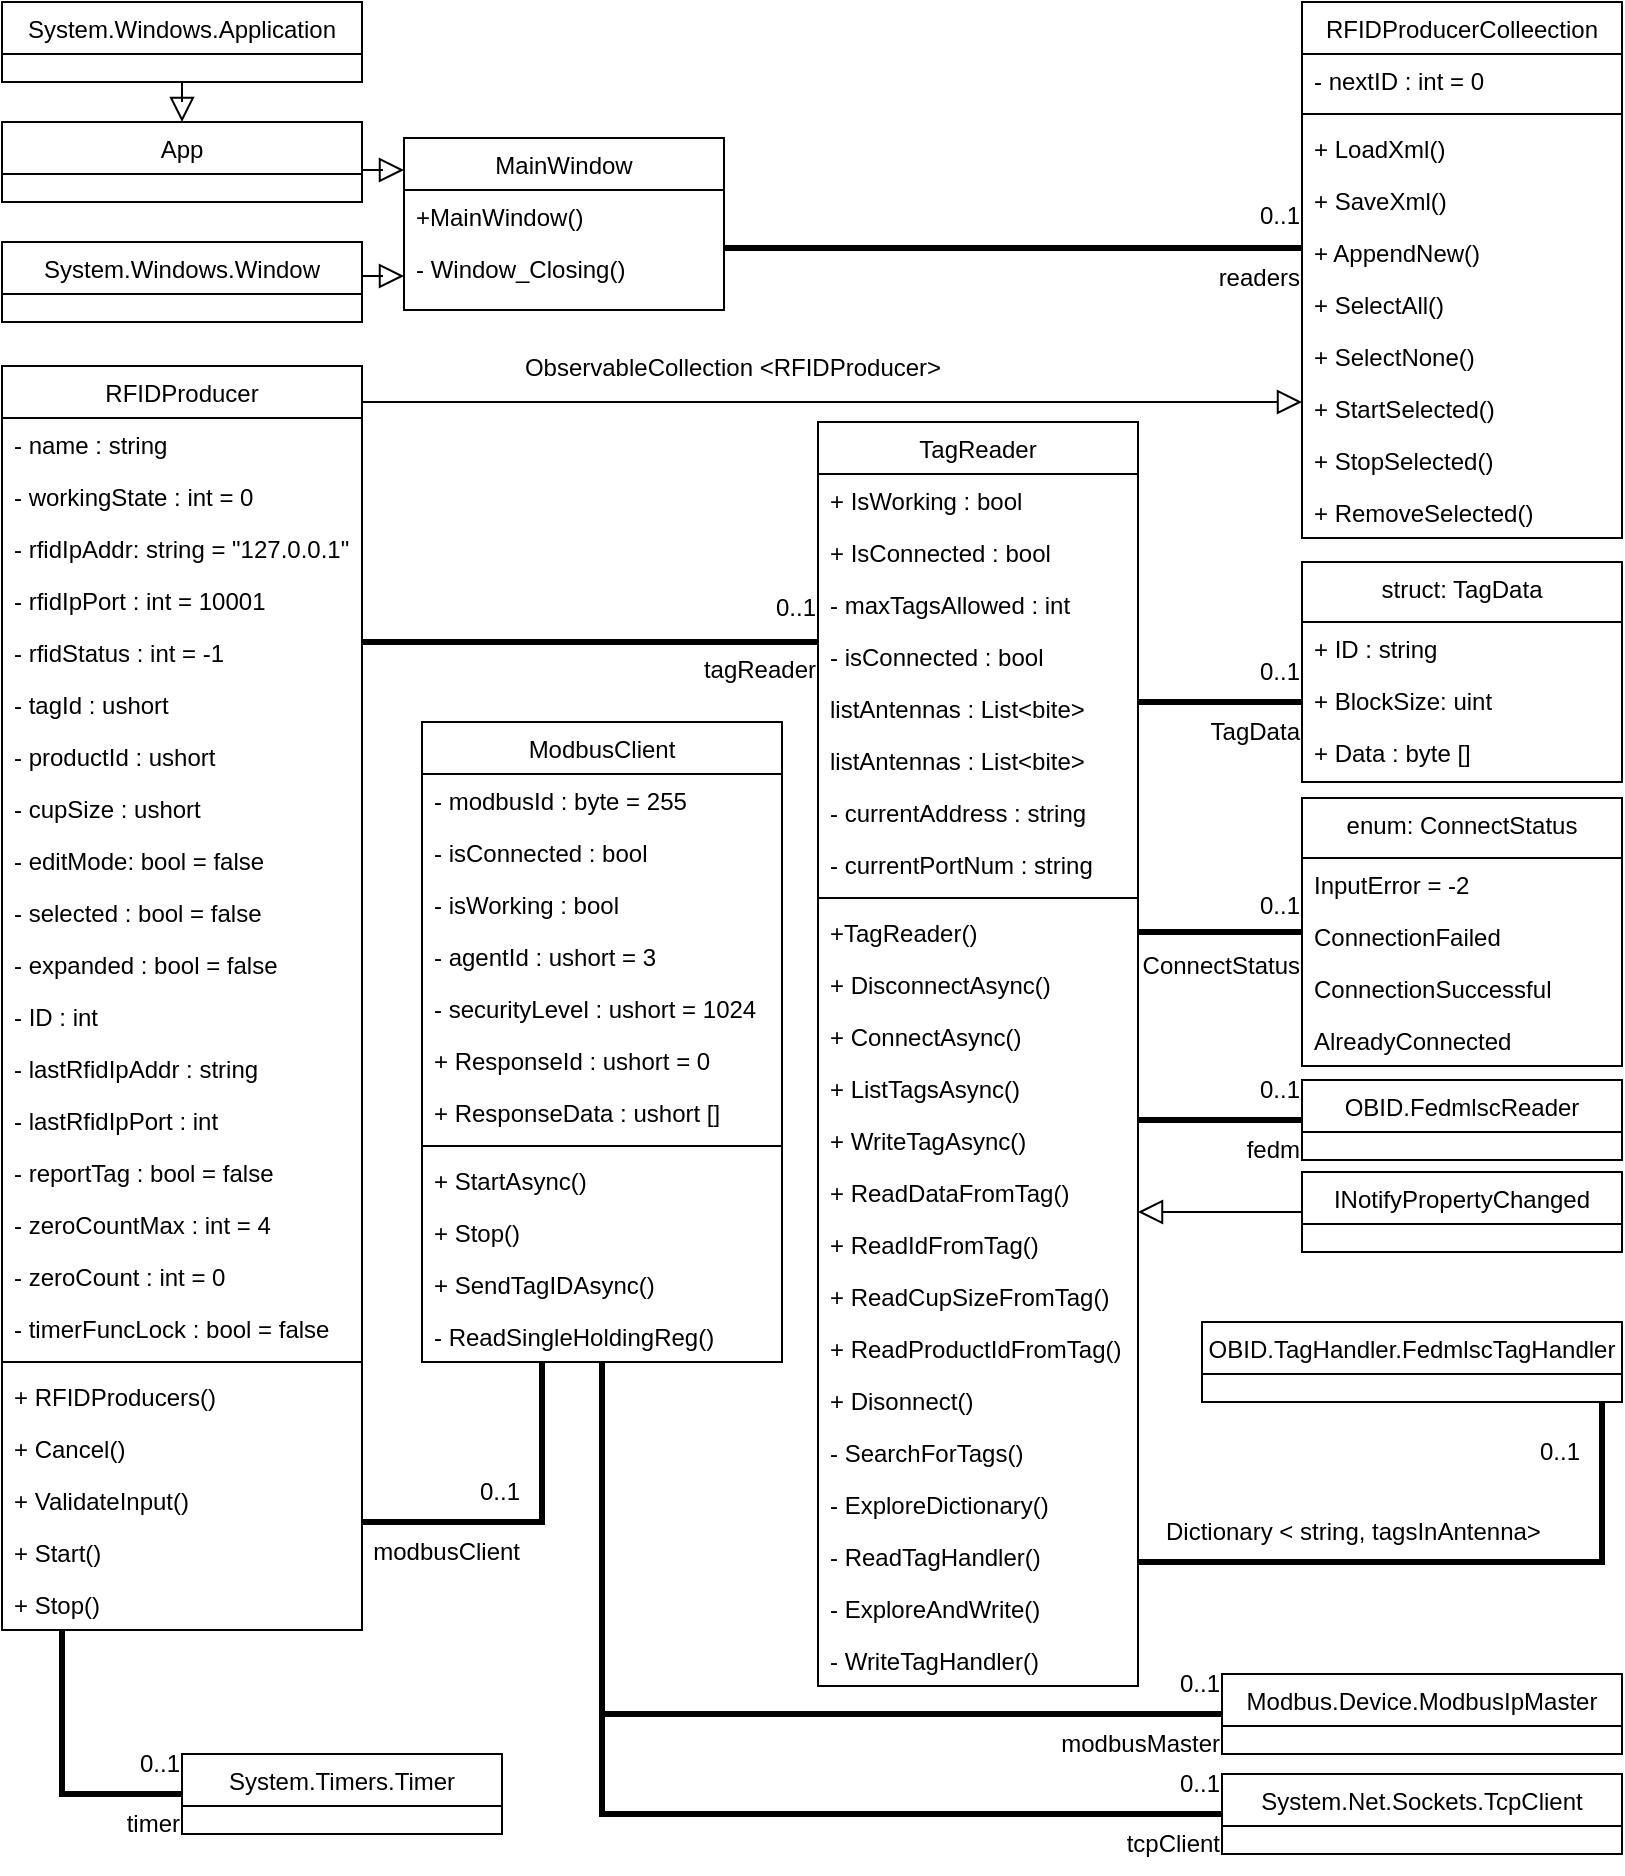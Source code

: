 <mxfile version="21.3.8" type="device">
  <diagram id="C5RBs43oDa-KdzZeNtuy" name="Page-1">
    <mxGraphModel dx="1908" dy="1220" grid="1" gridSize="10" guides="1" tooltips="1" connect="1" arrows="1" fold="1" page="1" pageScale="1" pageWidth="827" pageHeight="950" math="0" shadow="0">
      <root>
        <mxCell id="WIyWlLk6GJQsqaUBKTNV-0" />
        <mxCell id="WIyWlLk6GJQsqaUBKTNV-1" parent="WIyWlLk6GJQsqaUBKTNV-0" />
        <mxCell id="zkfFHV4jXpPFQw0GAbJ--0" value="App" style="swimlane;fontStyle=0;align=center;verticalAlign=top;childLayout=stackLayout;horizontal=1;startSize=26;horizontalStack=0;resizeParent=1;resizeLast=0;collapsible=1;marginBottom=0;rounded=0;shadow=0;strokeWidth=1;" parent="WIyWlLk6GJQsqaUBKTNV-1" vertex="1">
          <mxGeometry x="10" y="70" width="180" height="40" as="geometry">
            <mxRectangle x="230" y="140" width="160" height="26" as="alternateBounds" />
          </mxGeometry>
        </mxCell>
        <mxCell id="zkfFHV4jXpPFQw0GAbJ--6" value="System.Windows.Application" style="swimlane;fontStyle=0;align=center;verticalAlign=top;childLayout=stackLayout;horizontal=1;startSize=26;horizontalStack=0;resizeParent=1;resizeLast=0;collapsible=1;marginBottom=0;rounded=0;shadow=0;strokeWidth=1;" parent="WIyWlLk6GJQsqaUBKTNV-1" vertex="1">
          <mxGeometry x="10" y="10" width="180" height="40" as="geometry">
            <mxRectangle x="130" y="380" width="160" height="26" as="alternateBounds" />
          </mxGeometry>
        </mxCell>
        <mxCell id="zkfFHV4jXpPFQw0GAbJ--12" value="" style="endArrow=block;endSize=10;endFill=0;shadow=0;strokeWidth=1;rounded=0;edgeStyle=elbowEdgeStyle;elbow=vertical;" parent="WIyWlLk6GJQsqaUBKTNV-1" source="zkfFHV4jXpPFQw0GAbJ--6" target="zkfFHV4jXpPFQw0GAbJ--0" edge="1">
          <mxGeometry width="160" relative="1" as="geometry">
            <mxPoint x="200" y="203" as="sourcePoint" />
            <mxPoint x="200" y="203" as="targetPoint" />
          </mxGeometry>
        </mxCell>
        <mxCell id="zkfFHV4jXpPFQw0GAbJ--13" value="System.Windows.Window" style="swimlane;fontStyle=0;align=center;verticalAlign=top;childLayout=stackLayout;horizontal=1;startSize=26;horizontalStack=0;resizeParent=1;resizeLast=0;collapsible=1;marginBottom=0;rounded=0;shadow=0;strokeWidth=1;" parent="WIyWlLk6GJQsqaUBKTNV-1" vertex="1">
          <mxGeometry x="10" y="130" width="180" height="40" as="geometry">
            <mxRectangle x="340" y="380" width="170" height="26" as="alternateBounds" />
          </mxGeometry>
        </mxCell>
        <mxCell id="zkfFHV4jXpPFQw0GAbJ--16" value="" style="endArrow=block;endSize=10;endFill=0;shadow=0;strokeWidth=1;rounded=0;edgeStyle=elbowEdgeStyle;elbow=vertical;" parent="WIyWlLk6GJQsqaUBKTNV-1" source="zkfFHV4jXpPFQw0GAbJ--13" target="zkfFHV4jXpPFQw0GAbJ--17" edge="1">
          <mxGeometry width="160" relative="1" as="geometry">
            <mxPoint x="210" y="373" as="sourcePoint" />
            <mxPoint x="310" y="271" as="targetPoint" />
          </mxGeometry>
        </mxCell>
        <mxCell id="Zo6a3CAOfv0OzH-kGhj1-48" style="edgeStyle=orthogonalEdgeStyle;rounded=0;orthogonalLoop=1;jettySize=auto;html=1;strokeWidth=3;endArrow=none;endFill=0;" parent="WIyWlLk6GJQsqaUBKTNV-1" source="zkfFHV4jXpPFQw0GAbJ--17" target="Zo6a3CAOfv0OzH-kGhj1-10" edge="1">
          <mxGeometry relative="1" as="geometry">
            <Array as="points">
              <mxPoint x="410" y="133" />
              <mxPoint x="410" y="133" />
            </Array>
          </mxGeometry>
        </mxCell>
        <mxCell id="zkfFHV4jXpPFQw0GAbJ--17" value="MainWindow" style="swimlane;fontStyle=0;align=center;verticalAlign=top;childLayout=stackLayout;horizontal=1;startSize=26;horizontalStack=0;resizeParent=1;resizeLast=0;collapsible=1;marginBottom=0;rounded=0;shadow=0;strokeWidth=1;" parent="WIyWlLk6GJQsqaUBKTNV-1" vertex="1">
          <mxGeometry x="211" y="78" width="160" height="86" as="geometry">
            <mxRectangle x="550" y="140" width="160" height="26" as="alternateBounds" />
          </mxGeometry>
        </mxCell>
        <mxCell id="zkfFHV4jXpPFQw0GAbJ--24" value="+MainWindow()" style="text;align=left;verticalAlign=top;spacingLeft=4;spacingRight=4;overflow=hidden;rotatable=0;points=[[0,0.5],[1,0.5]];portConstraint=eastwest;" parent="zkfFHV4jXpPFQw0GAbJ--17" vertex="1">
          <mxGeometry y="26" width="160" height="26" as="geometry" />
        </mxCell>
        <mxCell id="zkfFHV4jXpPFQw0GAbJ--25" value="- Window_Closing()" style="text;align=left;verticalAlign=top;spacingLeft=4;spacingRight=4;overflow=hidden;rotatable=0;points=[[0,0.5],[1,0.5]];portConstraint=eastwest;" parent="zkfFHV4jXpPFQw0GAbJ--17" vertex="1">
          <mxGeometry y="52" width="160" height="26" as="geometry" />
        </mxCell>
        <mxCell id="Zo6a3CAOfv0OzH-kGhj1-9" value="" style="endArrow=block;endSize=10;endFill=0;shadow=0;strokeWidth=1;rounded=0;edgeStyle=elbowEdgeStyle;elbow=vertical;" parent="WIyWlLk6GJQsqaUBKTNV-1" source="zkfFHV4jXpPFQw0GAbJ--0" target="zkfFHV4jXpPFQw0GAbJ--17" edge="1">
          <mxGeometry width="160" relative="1" as="geometry">
            <mxPoint x="200" y="80" as="sourcePoint" />
            <mxPoint x="538" y="80" as="targetPoint" />
          </mxGeometry>
        </mxCell>
        <mxCell id="Zo6a3CAOfv0OzH-kGhj1-10" value="RFIDProducerColleection" style="swimlane;fontStyle=0;align=center;verticalAlign=top;childLayout=stackLayout;horizontal=1;startSize=26;horizontalStack=0;resizeParent=1;resizeLast=0;collapsible=1;marginBottom=0;rounded=0;shadow=0;strokeWidth=1;" parent="WIyWlLk6GJQsqaUBKTNV-1" vertex="1">
          <mxGeometry x="660" y="10" width="160" height="268" as="geometry">
            <mxRectangle x="550" y="140" width="160" height="26" as="alternateBounds" />
          </mxGeometry>
        </mxCell>
        <mxCell id="Zo6a3CAOfv0OzH-kGhj1-11" value="- nextID : int = 0" style="text;align=left;verticalAlign=top;spacingLeft=4;spacingRight=4;overflow=hidden;rotatable=0;points=[[0,0.5],[1,0.5]];portConstraint=eastwest;" parent="Zo6a3CAOfv0OzH-kGhj1-10" vertex="1">
          <mxGeometry y="26" width="160" height="26" as="geometry" />
        </mxCell>
        <mxCell id="Zo6a3CAOfv0OzH-kGhj1-16" value="" style="line;html=1;strokeWidth=1;align=left;verticalAlign=middle;spacingTop=-1;spacingLeft=3;spacingRight=3;rotatable=0;labelPosition=right;points=[];portConstraint=eastwest;" parent="Zo6a3CAOfv0OzH-kGhj1-10" vertex="1">
          <mxGeometry y="52" width="160" height="8" as="geometry" />
        </mxCell>
        <mxCell id="Zo6a3CAOfv0OzH-kGhj1-17" value="+ LoadXml()" style="text;align=left;verticalAlign=top;spacingLeft=4;spacingRight=4;overflow=hidden;rotatable=0;points=[[0,0.5],[1,0.5]];portConstraint=eastwest;" parent="Zo6a3CAOfv0OzH-kGhj1-10" vertex="1">
          <mxGeometry y="60" width="160" height="26" as="geometry" />
        </mxCell>
        <mxCell id="Zo6a3CAOfv0OzH-kGhj1-18" value="+ SaveXml()" style="text;align=left;verticalAlign=top;spacingLeft=4;spacingRight=4;overflow=hidden;rotatable=0;points=[[0,0.5],[1,0.5]];portConstraint=eastwest;" parent="Zo6a3CAOfv0OzH-kGhj1-10" vertex="1">
          <mxGeometry y="86" width="160" height="26" as="geometry" />
        </mxCell>
        <mxCell id="Zo6a3CAOfv0OzH-kGhj1-51" value="+ AppendNew()" style="text;align=left;verticalAlign=top;spacingLeft=4;spacingRight=4;overflow=hidden;rotatable=0;points=[[0,0.5],[1,0.5]];portConstraint=eastwest;" parent="Zo6a3CAOfv0OzH-kGhj1-10" vertex="1">
          <mxGeometry y="112" width="160" height="26" as="geometry" />
        </mxCell>
        <mxCell id="Zo6a3CAOfv0OzH-kGhj1-53" value="+ SelectAll()" style="text;align=left;verticalAlign=top;spacingLeft=4;spacingRight=4;overflow=hidden;rotatable=0;points=[[0,0.5],[1,0.5]];portConstraint=eastwest;" parent="Zo6a3CAOfv0OzH-kGhj1-10" vertex="1">
          <mxGeometry y="138" width="160" height="26" as="geometry" />
        </mxCell>
        <mxCell id="Zo6a3CAOfv0OzH-kGhj1-52" value="+ SelectNone()" style="text;align=left;verticalAlign=top;spacingLeft=4;spacingRight=4;overflow=hidden;rotatable=0;points=[[0,0.5],[1,0.5]];portConstraint=eastwest;" parent="Zo6a3CAOfv0OzH-kGhj1-10" vertex="1">
          <mxGeometry y="164" width="160" height="26" as="geometry" />
        </mxCell>
        <mxCell id="Zo6a3CAOfv0OzH-kGhj1-54" value="+ StartSelected()" style="text;align=left;verticalAlign=top;spacingLeft=4;spacingRight=4;overflow=hidden;rotatable=0;points=[[0,0.5],[1,0.5]];portConstraint=eastwest;" parent="Zo6a3CAOfv0OzH-kGhj1-10" vertex="1">
          <mxGeometry y="190" width="160" height="26" as="geometry" />
        </mxCell>
        <mxCell id="Zo6a3CAOfv0OzH-kGhj1-55" value="+ StopSelected()" style="text;align=left;verticalAlign=top;spacingLeft=4;spacingRight=4;overflow=hidden;rotatable=0;points=[[0,0.5],[1,0.5]];portConstraint=eastwest;" parent="Zo6a3CAOfv0OzH-kGhj1-10" vertex="1">
          <mxGeometry y="216" width="160" height="26" as="geometry" />
        </mxCell>
        <mxCell id="Zo6a3CAOfv0OzH-kGhj1-56" value="+ RemoveSelected()" style="text;align=left;verticalAlign=top;spacingLeft=4;spacingRight=4;overflow=hidden;rotatable=0;points=[[0,0.5],[1,0.5]];portConstraint=eastwest;" parent="Zo6a3CAOfv0OzH-kGhj1-10" vertex="1">
          <mxGeometry y="242" width="160" height="26" as="geometry" />
        </mxCell>
        <mxCell id="Zo6a3CAOfv0OzH-kGhj1-39" value="RFIDProducer" style="swimlane;fontStyle=0;align=center;verticalAlign=top;childLayout=stackLayout;horizontal=1;startSize=26;horizontalStack=0;resizeParent=1;resizeLast=0;collapsible=1;marginBottom=0;rounded=0;shadow=0;strokeWidth=1;" parent="WIyWlLk6GJQsqaUBKTNV-1" vertex="1">
          <mxGeometry x="10" y="192" width="180" height="632" as="geometry">
            <mxRectangle x="550" y="140" width="160" height="26" as="alternateBounds" />
          </mxGeometry>
        </mxCell>
        <mxCell id="Zo6a3CAOfv0OzH-kGhj1-40" value="- name : string" style="text;align=left;verticalAlign=top;spacingLeft=4;spacingRight=4;overflow=hidden;rotatable=0;points=[[0,0.5],[1,0.5]];portConstraint=eastwest;" parent="Zo6a3CAOfv0OzH-kGhj1-39" vertex="1">
          <mxGeometry y="26" width="180" height="26" as="geometry" />
        </mxCell>
        <mxCell id="Zo6a3CAOfv0OzH-kGhj1-41" value="- workingState : int = 0" style="text;align=left;verticalAlign=top;spacingLeft=4;spacingRight=4;overflow=hidden;rotatable=0;points=[[0,0.5],[1,0.5]];portConstraint=eastwest;rounded=0;shadow=0;html=0;" parent="Zo6a3CAOfv0OzH-kGhj1-39" vertex="1">
          <mxGeometry y="52" width="180" height="26" as="geometry" />
        </mxCell>
        <mxCell id="Zo6a3CAOfv0OzH-kGhj1-42" value="- rfidIpAddr: string = &quot;127.0.0.1&quot;" style="text;align=left;verticalAlign=top;spacingLeft=4;spacingRight=4;overflow=hidden;rotatable=0;points=[[0,0.5],[1,0.5]];portConstraint=eastwest;rounded=0;shadow=0;html=0;" parent="Zo6a3CAOfv0OzH-kGhj1-39" vertex="1">
          <mxGeometry y="78" width="180" height="26" as="geometry" />
        </mxCell>
        <mxCell id="Zo6a3CAOfv0OzH-kGhj1-43" value="- rfidIpPort : int = 10001" style="text;align=left;verticalAlign=top;spacingLeft=4;spacingRight=4;overflow=hidden;rotatable=0;points=[[0,0.5],[1,0.5]];portConstraint=eastwest;rounded=0;shadow=0;html=0;" parent="Zo6a3CAOfv0OzH-kGhj1-39" vertex="1">
          <mxGeometry y="104" width="180" height="26" as="geometry" />
        </mxCell>
        <mxCell id="Zo6a3CAOfv0OzH-kGhj1-44" value="- rfidStatus : int = -1" style="text;align=left;verticalAlign=top;spacingLeft=4;spacingRight=4;overflow=hidden;rotatable=0;points=[[0,0.5],[1,0.5]];portConstraint=eastwest;rounded=0;shadow=0;html=0;" parent="Zo6a3CAOfv0OzH-kGhj1-39" vertex="1">
          <mxGeometry y="130" width="180" height="26" as="geometry" />
        </mxCell>
        <mxCell id="Zo6a3CAOfv0OzH-kGhj1-57" value="- tagId : ushort" style="text;align=left;verticalAlign=top;spacingLeft=4;spacingRight=4;overflow=hidden;rotatable=0;points=[[0,0.5],[1,0.5]];portConstraint=eastwest;rounded=0;shadow=0;html=0;" parent="Zo6a3CAOfv0OzH-kGhj1-39" vertex="1">
          <mxGeometry y="156" width="180" height="26" as="geometry" />
        </mxCell>
        <mxCell id="Zo6a3CAOfv0OzH-kGhj1-58" value="- productId : ushort" style="text;align=left;verticalAlign=top;spacingLeft=4;spacingRight=4;overflow=hidden;rotatable=0;points=[[0,0.5],[1,0.5]];portConstraint=eastwest;rounded=0;shadow=0;html=0;" parent="Zo6a3CAOfv0OzH-kGhj1-39" vertex="1">
          <mxGeometry y="182" width="180" height="26" as="geometry" />
        </mxCell>
        <mxCell id="Zo6a3CAOfv0OzH-kGhj1-59" value="- cupSize : ushort" style="text;align=left;verticalAlign=top;spacingLeft=4;spacingRight=4;overflow=hidden;rotatable=0;points=[[0,0.5],[1,0.5]];portConstraint=eastwest;rounded=0;shadow=0;html=0;" parent="Zo6a3CAOfv0OzH-kGhj1-39" vertex="1">
          <mxGeometry y="208" width="180" height="26" as="geometry" />
        </mxCell>
        <mxCell id="Zo6a3CAOfv0OzH-kGhj1-60" value="- editMode: bool = false" style="text;align=left;verticalAlign=top;spacingLeft=4;spacingRight=4;overflow=hidden;rotatable=0;points=[[0,0.5],[1,0.5]];portConstraint=eastwest;rounded=0;shadow=0;html=0;" parent="Zo6a3CAOfv0OzH-kGhj1-39" vertex="1">
          <mxGeometry y="234" width="180" height="26" as="geometry" />
        </mxCell>
        <mxCell id="Zo6a3CAOfv0OzH-kGhj1-61" value="- selected : bool = false" style="text;align=left;verticalAlign=top;spacingLeft=4;spacingRight=4;overflow=hidden;rotatable=0;points=[[0,0.5],[1,0.5]];portConstraint=eastwest;rounded=0;shadow=0;html=0;" parent="Zo6a3CAOfv0OzH-kGhj1-39" vertex="1">
          <mxGeometry y="260" width="180" height="26" as="geometry" />
        </mxCell>
        <mxCell id="Zo6a3CAOfv0OzH-kGhj1-62" value="- expanded : bool = false" style="text;align=left;verticalAlign=top;spacingLeft=4;spacingRight=4;overflow=hidden;rotatable=0;points=[[0,0.5],[1,0.5]];portConstraint=eastwest;rounded=0;shadow=0;html=0;" parent="Zo6a3CAOfv0OzH-kGhj1-39" vertex="1">
          <mxGeometry y="286" width="180" height="26" as="geometry" />
        </mxCell>
        <mxCell id="Zo6a3CAOfv0OzH-kGhj1-63" value="- ID : int" style="text;align=left;verticalAlign=top;spacingLeft=4;spacingRight=4;overflow=hidden;rotatable=0;points=[[0,0.5],[1,0.5]];portConstraint=eastwest;rounded=0;shadow=0;html=0;" parent="Zo6a3CAOfv0OzH-kGhj1-39" vertex="1">
          <mxGeometry y="312" width="180" height="26" as="geometry" />
        </mxCell>
        <mxCell id="Zo6a3CAOfv0OzH-kGhj1-65" value="- lastRfidIpAddr : string" style="text;align=left;verticalAlign=top;spacingLeft=4;spacingRight=4;overflow=hidden;rotatable=0;points=[[0,0.5],[1,0.5]];portConstraint=eastwest;rounded=0;shadow=0;html=0;" parent="Zo6a3CAOfv0OzH-kGhj1-39" vertex="1">
          <mxGeometry y="338" width="180" height="26" as="geometry" />
        </mxCell>
        <mxCell id="Zo6a3CAOfv0OzH-kGhj1-66" value="- lastRfidIpPort : int" style="text;align=left;verticalAlign=top;spacingLeft=4;spacingRight=4;overflow=hidden;rotatable=0;points=[[0,0.5],[1,0.5]];portConstraint=eastwest;rounded=0;shadow=0;html=0;" parent="Zo6a3CAOfv0OzH-kGhj1-39" vertex="1">
          <mxGeometry y="364" width="180" height="26" as="geometry" />
        </mxCell>
        <mxCell id="Zo6a3CAOfv0OzH-kGhj1-67" value="- reportTag : bool = false" style="text;align=left;verticalAlign=top;spacingLeft=4;spacingRight=4;overflow=hidden;rotatable=0;points=[[0,0.5],[1,0.5]];portConstraint=eastwest;rounded=0;shadow=0;html=0;" parent="Zo6a3CAOfv0OzH-kGhj1-39" vertex="1">
          <mxGeometry y="390" width="180" height="26" as="geometry" />
        </mxCell>
        <mxCell id="Zo6a3CAOfv0OzH-kGhj1-87" value="- zeroCountMax : int = 4" style="text;align=left;verticalAlign=top;spacingLeft=4;spacingRight=4;overflow=hidden;rotatable=0;points=[[0,0.5],[1,0.5]];portConstraint=eastwest;rounded=0;shadow=0;html=0;" parent="Zo6a3CAOfv0OzH-kGhj1-39" vertex="1">
          <mxGeometry y="416" width="180" height="26" as="geometry" />
        </mxCell>
        <mxCell id="Zo6a3CAOfv0OzH-kGhj1-88" value="- zeroCount : int = 0" style="text;align=left;verticalAlign=top;spacingLeft=4;spacingRight=4;overflow=hidden;rotatable=0;points=[[0,0.5],[1,0.5]];portConstraint=eastwest;rounded=0;shadow=0;html=0;" parent="Zo6a3CAOfv0OzH-kGhj1-39" vertex="1">
          <mxGeometry y="442" width="180" height="26" as="geometry" />
        </mxCell>
        <mxCell id="Zo6a3CAOfv0OzH-kGhj1-89" value="- timerFuncLock : bool = false" style="text;align=left;verticalAlign=top;spacingLeft=4;spacingRight=4;overflow=hidden;rotatable=0;points=[[0,0.5],[1,0.5]];portConstraint=eastwest;rounded=0;shadow=0;html=0;" parent="Zo6a3CAOfv0OzH-kGhj1-39" vertex="1">
          <mxGeometry y="468" width="180" height="26" as="geometry" />
        </mxCell>
        <mxCell id="Zo6a3CAOfv0OzH-kGhj1-45" value="" style="line;html=1;strokeWidth=1;align=left;verticalAlign=middle;spacingTop=-1;spacingLeft=3;spacingRight=3;rotatable=0;labelPosition=right;points=[];portConstraint=eastwest;" parent="Zo6a3CAOfv0OzH-kGhj1-39" vertex="1">
          <mxGeometry y="494" width="180" height="8" as="geometry" />
        </mxCell>
        <mxCell id="Zo6a3CAOfv0OzH-kGhj1-46" value="+ RFIDProducers()" style="text;align=left;verticalAlign=top;spacingLeft=4;spacingRight=4;overflow=hidden;rotatable=0;points=[[0,0.5],[1,0.5]];portConstraint=eastwest;" parent="Zo6a3CAOfv0OzH-kGhj1-39" vertex="1">
          <mxGeometry y="502" width="180" height="26" as="geometry" />
        </mxCell>
        <mxCell id="Zo6a3CAOfv0OzH-kGhj1-47" value="+ Cancel()" style="text;align=left;verticalAlign=top;spacingLeft=4;spacingRight=4;overflow=hidden;rotatable=0;points=[[0,0.5],[1,0.5]];portConstraint=eastwest;" parent="Zo6a3CAOfv0OzH-kGhj1-39" vertex="1">
          <mxGeometry y="528" width="180" height="26" as="geometry" />
        </mxCell>
        <mxCell id="Zo6a3CAOfv0OzH-kGhj1-90" value="+ ValidateInput()" style="text;align=left;verticalAlign=top;spacingLeft=4;spacingRight=4;overflow=hidden;rotatable=0;points=[[0,0.5],[1,0.5]];portConstraint=eastwest;" parent="Zo6a3CAOfv0OzH-kGhj1-39" vertex="1">
          <mxGeometry y="554" width="180" height="26" as="geometry" />
        </mxCell>
        <mxCell id="Zo6a3CAOfv0OzH-kGhj1-91" value="+ Start()" style="text;align=left;verticalAlign=top;spacingLeft=4;spacingRight=4;overflow=hidden;rotatable=0;points=[[0,0.5],[1,0.5]];portConstraint=eastwest;" parent="Zo6a3CAOfv0OzH-kGhj1-39" vertex="1">
          <mxGeometry y="580" width="180" height="26" as="geometry" />
        </mxCell>
        <mxCell id="Zo6a3CAOfv0OzH-kGhj1-92" value="+ Stop()" style="text;align=left;verticalAlign=top;spacingLeft=4;spacingRight=4;overflow=hidden;rotatable=0;points=[[0,0.5],[1,0.5]];portConstraint=eastwest;" parent="Zo6a3CAOfv0OzH-kGhj1-39" vertex="1">
          <mxGeometry y="606" width="180" height="26" as="geometry" />
        </mxCell>
        <mxCell id="Zo6a3CAOfv0OzH-kGhj1-49" value="0..1" style="text;html=1;align=right;verticalAlign=middle;resizable=0;points=[];autosize=1;strokeColor=none;fillColor=none;" parent="WIyWlLk6GJQsqaUBKTNV-1" vertex="1">
          <mxGeometry x="620" y="102" width="40" height="30" as="geometry" />
        </mxCell>
        <mxCell id="Zo6a3CAOfv0OzH-kGhj1-50" value="readers" style="text;html=1;align=right;verticalAlign=middle;resizable=0;points=[];autosize=1;strokeColor=none;fillColor=none;" parent="WIyWlLk6GJQsqaUBKTNV-1" vertex="1">
          <mxGeometry x="600" y="133" width="60" height="30" as="geometry" />
        </mxCell>
        <mxCell id="Zo6a3CAOfv0OzH-kGhj1-68" style="edgeStyle=orthogonalEdgeStyle;rounded=0;orthogonalLoop=1;jettySize=auto;html=1;strokeWidth=3;endArrow=none;endFill=0;" parent="WIyWlLk6GJQsqaUBKTNV-1" source="Zo6a3CAOfv0OzH-kGhj1-39" target="Zo6a3CAOfv0OzH-kGhj1-0" edge="1">
          <mxGeometry relative="1" as="geometry">
            <mxPoint x="210" y="387" as="sourcePoint" />
            <mxPoint x="291.0" y="387" as="targetPoint" />
            <Array as="points">
              <mxPoint x="220" y="330" />
              <mxPoint x="220" y="330" />
            </Array>
          </mxGeometry>
        </mxCell>
        <mxCell id="Zo6a3CAOfv0OzH-kGhj1-84" style="edgeStyle=orthogonalEdgeStyle;rounded=0;orthogonalLoop=1;jettySize=auto;html=1;strokeWidth=3;endArrow=none;endFill=0;" parent="WIyWlLk6GJQsqaUBKTNV-1" source="Zo6a3CAOfv0OzH-kGhj1-39" target="Zo6a3CAOfv0OzH-kGhj1-83" edge="1">
          <mxGeometry relative="1" as="geometry">
            <mxPoint x="210.0" y="561" as="sourcePoint" />
            <mxPoint x="220" y="907" as="targetPoint" />
            <Array as="points">
              <mxPoint x="40" y="906" />
            </Array>
          </mxGeometry>
        </mxCell>
        <mxCell id="Zo6a3CAOfv0OzH-kGhj1-99" style="edgeStyle=orthogonalEdgeStyle;rounded=0;orthogonalLoop=1;jettySize=auto;html=1;strokeWidth=3;endArrow=none;endFill=0;" parent="WIyWlLk6GJQsqaUBKTNV-1" source="Zo6a3CAOfv0OzH-kGhj1-93" target="Zo6a3CAOfv0OzH-kGhj1-19" edge="1">
          <mxGeometry relative="1" as="geometry">
            <mxPoint x="291" y="912" as="sourcePoint" />
            <mxPoint x="372" y="912" as="targetPoint" />
            <Array as="points">
              <mxPoint x="310" y="866" />
            </Array>
          </mxGeometry>
        </mxCell>
        <mxCell id="Zo6a3CAOfv0OzH-kGhj1-100" style="edgeStyle=orthogonalEdgeStyle;rounded=0;orthogonalLoop=1;jettySize=auto;html=1;strokeWidth=3;endArrow=none;endFill=0;" parent="WIyWlLk6GJQsqaUBKTNV-1" source="Zo6a3CAOfv0OzH-kGhj1-96" target="Zo6a3CAOfv0OzH-kGhj1-19" edge="1">
          <mxGeometry relative="1" as="geometry">
            <mxPoint x="340" y="1030" as="sourcePoint" />
            <mxPoint x="490" y="918" as="targetPoint" />
            <Array as="points">
              <mxPoint x="310" y="916" />
            </Array>
          </mxGeometry>
        </mxCell>
        <mxCell id="Zo6a3CAOfv0OzH-kGhj1-103" value="" style="endArrow=block;endSize=10;endFill=0;shadow=0;strokeWidth=1;rounded=0;edgeStyle=elbowEdgeStyle;elbow=vertical;" parent="WIyWlLk6GJQsqaUBKTNV-1" edge="1">
          <mxGeometry width="160" relative="1" as="geometry">
            <mxPoint x="190" y="210" as="sourcePoint" />
            <mxPoint x="660" y="210" as="targetPoint" />
            <Array as="points">
              <mxPoint x="340" y="210" />
            </Array>
          </mxGeometry>
        </mxCell>
        <mxCell id="Zo6a3CAOfv0OzH-kGhj1-104" value="ObservableCollection &amp;lt;RFIDProducer&amp;gt;" style="text;html=1;align=center;verticalAlign=middle;resizable=0;points=[];autosize=1;strokeColor=none;fillColor=none;" parent="WIyWlLk6GJQsqaUBKTNV-1" vertex="1">
          <mxGeometry x="260" y="178" width="230" height="30" as="geometry" />
        </mxCell>
        <mxCell id="Zo6a3CAOfv0OzH-kGhj1-116" style="edgeStyle=orthogonalEdgeStyle;rounded=0;orthogonalLoop=1;jettySize=auto;html=1;endArrow=block;endFill=0;endSize=10;" parent="WIyWlLk6GJQsqaUBKTNV-1" source="Zo6a3CAOfv0OzH-kGhj1-114" target="Zo6a3CAOfv0OzH-kGhj1-0" edge="1">
          <mxGeometry relative="1" as="geometry">
            <Array as="points">
              <mxPoint x="620" y="615" />
              <mxPoint x="620" y="615" />
            </Array>
          </mxGeometry>
        </mxCell>
        <mxCell id="Zo6a3CAOfv0OzH-kGhj1-123" style="edgeStyle=orthogonalEdgeStyle;rounded=0;orthogonalLoop=1;jettySize=auto;html=1;strokeWidth=3;endArrow=none;endFill=0;" parent="WIyWlLk6GJQsqaUBKTNV-1" source="Zo6a3CAOfv0OzH-kGhj1-0" target="Zo6a3CAOfv0OzH-kGhj1-117" edge="1">
          <mxGeometry relative="1" as="geometry">
            <mxPoint x="439" y="439" as="sourcePoint" />
            <mxPoint x="521" y="439" as="targetPoint" />
            <Array as="points">
              <mxPoint x="620" y="475" />
              <mxPoint x="620" y="475" />
            </Array>
          </mxGeometry>
        </mxCell>
        <mxCell id="Zo6a3CAOfv0OzH-kGhj1-131" style="edgeStyle=orthogonalEdgeStyle;rounded=0;orthogonalLoop=1;jettySize=auto;html=1;strokeWidth=3;endArrow=none;endFill=0;" parent="WIyWlLk6GJQsqaUBKTNV-1" source="Zo6a3CAOfv0OzH-kGhj1-0" target="Zo6a3CAOfv0OzH-kGhj1-126" edge="1">
          <mxGeometry relative="1" as="geometry">
            <mxPoint x="461" y="440" as="sourcePoint" />
            <mxPoint x="550" y="910" as="targetPoint" />
            <Array as="points">
              <mxPoint x="610" y="360" />
              <mxPoint x="610" y="360" />
            </Array>
          </mxGeometry>
        </mxCell>
        <mxCell id="Zo6a3CAOfv0OzH-kGhj1-135" value="" style="group" parent="WIyWlLk6GJQsqaUBKTNV-1" vertex="1" connectable="0">
          <mxGeometry x="338" y="220" width="240" height="216" as="geometry" />
        </mxCell>
        <mxCell id="Zo6a3CAOfv0OzH-kGhj1-0" value="TagReader" style="swimlane;fontStyle=0;align=center;verticalAlign=top;childLayout=stackLayout;horizontal=1;startSize=26;horizontalStack=0;resizeParent=1;resizeLast=0;collapsible=1;marginBottom=0;rounded=0;shadow=0;strokeWidth=1;" parent="Zo6a3CAOfv0OzH-kGhj1-135" vertex="1">
          <mxGeometry x="80" width="160" height="632" as="geometry">
            <mxRectangle x="550" y="140" width="160" height="26" as="alternateBounds" />
          </mxGeometry>
        </mxCell>
        <mxCell id="Zo6a3CAOfv0OzH-kGhj1-1" value="+ IsWorking : bool" style="text;align=left;verticalAlign=top;spacingLeft=4;spacingRight=4;overflow=hidden;rotatable=0;points=[[0,0.5],[1,0.5]];portConstraint=eastwest;" parent="Zo6a3CAOfv0OzH-kGhj1-0" vertex="1">
          <mxGeometry y="26" width="160" height="26" as="geometry" />
        </mxCell>
        <mxCell id="Zo6a3CAOfv0OzH-kGhj1-2" value="+ IsConnected : bool" style="text;align=left;verticalAlign=top;spacingLeft=4;spacingRight=4;overflow=hidden;rotatable=0;points=[[0,0.5],[1,0.5]];portConstraint=eastwest;rounded=0;shadow=0;html=0;" parent="Zo6a3CAOfv0OzH-kGhj1-0" vertex="1">
          <mxGeometry y="52" width="160" height="26" as="geometry" />
        </mxCell>
        <mxCell id="Zo6a3CAOfv0OzH-kGhj1-3" value="- maxTagsAllowed : int" style="text;align=left;verticalAlign=top;spacingLeft=4;spacingRight=4;overflow=hidden;rotatable=0;points=[[0,0.5],[1,0.5]];portConstraint=eastwest;rounded=0;shadow=0;html=0;" parent="Zo6a3CAOfv0OzH-kGhj1-0" vertex="1">
          <mxGeometry y="78" width="160" height="26" as="geometry" />
        </mxCell>
        <mxCell id="Zo6a3CAOfv0OzH-kGhj1-4" value="- isConnected : bool" style="text;align=left;verticalAlign=top;spacingLeft=4;spacingRight=4;overflow=hidden;rotatable=0;points=[[0,0.5],[1,0.5]];portConstraint=eastwest;rounded=0;shadow=0;html=0;" parent="Zo6a3CAOfv0OzH-kGhj1-0" vertex="1">
          <mxGeometry y="104" width="160" height="26" as="geometry" />
        </mxCell>
        <mxCell id="Zo6a3CAOfv0OzH-kGhj1-5" value="listAntennas : List&lt;bite&gt;" style="text;align=left;verticalAlign=top;spacingLeft=4;spacingRight=4;overflow=hidden;rotatable=0;points=[[0,0.5],[1,0.5]];portConstraint=eastwest;rounded=0;shadow=0;html=0;" parent="Zo6a3CAOfv0OzH-kGhj1-0" vertex="1">
          <mxGeometry y="130" width="160" height="26" as="geometry" />
        </mxCell>
        <mxCell id="Zo6a3CAOfv0OzH-kGhj1-150" value="listAntennas : List&lt;bite&gt;" style="text;align=left;verticalAlign=top;spacingLeft=4;spacingRight=4;overflow=hidden;rotatable=0;points=[[0,0.5],[1,0.5]];portConstraint=eastwest;rounded=0;shadow=0;html=0;" parent="Zo6a3CAOfv0OzH-kGhj1-0" vertex="1">
          <mxGeometry y="156" width="160" height="26" as="geometry" />
        </mxCell>
        <mxCell id="Zo6a3CAOfv0OzH-kGhj1-157" value="- currentAddress : string" style="text;align=left;verticalAlign=top;spacingLeft=4;spacingRight=4;overflow=hidden;rotatable=0;points=[[0,0.5],[1,0.5]];portConstraint=eastwest;rounded=0;shadow=0;html=0;" parent="Zo6a3CAOfv0OzH-kGhj1-0" vertex="1">
          <mxGeometry y="182" width="160" height="26" as="geometry" />
        </mxCell>
        <mxCell id="Zo6a3CAOfv0OzH-kGhj1-158" value="- currentPortNum : string" style="text;align=left;verticalAlign=top;spacingLeft=4;spacingRight=4;overflow=hidden;rotatable=0;points=[[0,0.5],[1,0.5]];portConstraint=eastwest;rounded=0;shadow=0;html=0;" parent="Zo6a3CAOfv0OzH-kGhj1-0" vertex="1">
          <mxGeometry y="208" width="160" height="26" as="geometry" />
        </mxCell>
        <mxCell id="Zo6a3CAOfv0OzH-kGhj1-6" value="" style="line;html=1;strokeWidth=1;align=left;verticalAlign=middle;spacingTop=-1;spacingLeft=3;spacingRight=3;rotatable=0;labelPosition=right;points=[];portConstraint=eastwest;" parent="Zo6a3CAOfv0OzH-kGhj1-0" vertex="1">
          <mxGeometry y="234" width="160" height="8" as="geometry" />
        </mxCell>
        <mxCell id="Zo6a3CAOfv0OzH-kGhj1-7" value="+TagReader()" style="text;align=left;verticalAlign=top;spacingLeft=4;spacingRight=4;overflow=hidden;rotatable=0;points=[[0,0.5],[1,0.5]];portConstraint=eastwest;" parent="Zo6a3CAOfv0OzH-kGhj1-0" vertex="1">
          <mxGeometry y="242" width="160" height="26" as="geometry" />
        </mxCell>
        <mxCell id="Zo6a3CAOfv0OzH-kGhj1-159" value="+ DisconnectAsync()" style="text;align=left;verticalAlign=top;spacingLeft=4;spacingRight=4;overflow=hidden;rotatable=0;points=[[0,0.5],[1,0.5]];portConstraint=eastwest;" parent="Zo6a3CAOfv0OzH-kGhj1-0" vertex="1">
          <mxGeometry y="268" width="160" height="26" as="geometry" />
        </mxCell>
        <mxCell id="Zo6a3CAOfv0OzH-kGhj1-161" value="+ ConnectAsync()" style="text;align=left;verticalAlign=top;spacingLeft=4;spacingRight=4;overflow=hidden;rotatable=0;points=[[0,0.5],[1,0.5]];portConstraint=eastwest;" parent="Zo6a3CAOfv0OzH-kGhj1-0" vertex="1">
          <mxGeometry y="294" width="160" height="26" as="geometry" />
        </mxCell>
        <mxCell id="Zo6a3CAOfv0OzH-kGhj1-160" value="+ ListTagsAsync()" style="text;align=left;verticalAlign=top;spacingLeft=4;spacingRight=4;overflow=hidden;rotatable=0;points=[[0,0.5],[1,0.5]];portConstraint=eastwest;" parent="Zo6a3CAOfv0OzH-kGhj1-0" vertex="1">
          <mxGeometry y="320" width="160" height="26" as="geometry" />
        </mxCell>
        <mxCell id="Zo6a3CAOfv0OzH-kGhj1-162" value="+ WriteTagAsync()" style="text;align=left;verticalAlign=top;spacingLeft=4;spacingRight=4;overflow=hidden;rotatable=0;points=[[0,0.5],[1,0.5]];portConstraint=eastwest;" parent="Zo6a3CAOfv0OzH-kGhj1-0" vertex="1">
          <mxGeometry y="346" width="160" height="26" as="geometry" />
        </mxCell>
        <mxCell id="Zo6a3CAOfv0OzH-kGhj1-163" value="+ ReadDataFromTag()" style="text;align=left;verticalAlign=top;spacingLeft=4;spacingRight=4;overflow=hidden;rotatable=0;points=[[0,0.5],[1,0.5]];portConstraint=eastwest;" parent="Zo6a3CAOfv0OzH-kGhj1-0" vertex="1">
          <mxGeometry y="372" width="160" height="26" as="geometry" />
        </mxCell>
        <mxCell id="Zo6a3CAOfv0OzH-kGhj1-164" value="+ ReadIdFromTag()" style="text;align=left;verticalAlign=top;spacingLeft=4;spacingRight=4;overflow=hidden;rotatable=0;points=[[0,0.5],[1,0.5]];portConstraint=eastwest;" parent="Zo6a3CAOfv0OzH-kGhj1-0" vertex="1">
          <mxGeometry y="398" width="160" height="26" as="geometry" />
        </mxCell>
        <mxCell id="Zo6a3CAOfv0OzH-kGhj1-165" value="+ ReadCupSizeFromTag()" style="text;align=left;verticalAlign=top;spacingLeft=4;spacingRight=4;overflow=hidden;rotatable=0;points=[[0,0.5],[1,0.5]];portConstraint=eastwest;" parent="Zo6a3CAOfv0OzH-kGhj1-0" vertex="1">
          <mxGeometry y="424" width="160" height="26" as="geometry" />
        </mxCell>
        <mxCell id="Zo6a3CAOfv0OzH-kGhj1-166" value="+ ReadProductIdFromTag()" style="text;align=left;verticalAlign=top;spacingLeft=4;spacingRight=4;overflow=hidden;rotatable=0;points=[[0,0.5],[1,0.5]];portConstraint=eastwest;" parent="Zo6a3CAOfv0OzH-kGhj1-0" vertex="1">
          <mxGeometry y="450" width="160" height="26" as="geometry" />
        </mxCell>
        <mxCell id="Zo6a3CAOfv0OzH-kGhj1-167" value="+ Disonnect()" style="text;align=left;verticalAlign=top;spacingLeft=4;spacingRight=4;overflow=hidden;rotatable=0;points=[[0,0.5],[1,0.5]];portConstraint=eastwest;" parent="Zo6a3CAOfv0OzH-kGhj1-0" vertex="1">
          <mxGeometry y="476" width="160" height="26" as="geometry" />
        </mxCell>
        <mxCell id="Zo6a3CAOfv0OzH-kGhj1-168" value="- SearchForTags()" style="text;align=left;verticalAlign=top;spacingLeft=4;spacingRight=4;overflow=hidden;rotatable=0;points=[[0,0.5],[1,0.5]];portConstraint=eastwest;" parent="Zo6a3CAOfv0OzH-kGhj1-0" vertex="1">
          <mxGeometry y="502" width="160" height="26" as="geometry" />
        </mxCell>
        <mxCell id="Zo6a3CAOfv0OzH-kGhj1-169" value="- ExploreDictionary()" style="text;align=left;verticalAlign=top;spacingLeft=4;spacingRight=4;overflow=hidden;rotatable=0;points=[[0,0.5],[1,0.5]];portConstraint=eastwest;" parent="Zo6a3CAOfv0OzH-kGhj1-0" vertex="1">
          <mxGeometry y="528" width="160" height="26" as="geometry" />
        </mxCell>
        <mxCell id="Zo6a3CAOfv0OzH-kGhj1-171" value="- ReadTagHandler()" style="text;align=left;verticalAlign=top;spacingLeft=4;spacingRight=4;overflow=hidden;rotatable=0;points=[[0,0.5],[1,0.5]];portConstraint=eastwest;" parent="Zo6a3CAOfv0OzH-kGhj1-0" vertex="1">
          <mxGeometry y="554" width="160" height="26" as="geometry" />
        </mxCell>
        <mxCell id="Zo6a3CAOfv0OzH-kGhj1-170" value="- ExploreAndWrite()" style="text;align=left;verticalAlign=top;spacingLeft=4;spacingRight=4;overflow=hidden;rotatable=0;points=[[0,0.5],[1,0.5]];portConstraint=eastwest;" parent="Zo6a3CAOfv0OzH-kGhj1-0" vertex="1">
          <mxGeometry y="580" width="160" height="26" as="geometry" />
        </mxCell>
        <mxCell id="Zo6a3CAOfv0OzH-kGhj1-172" value="- WriteTagHandler()" style="text;align=left;verticalAlign=top;spacingLeft=4;spacingRight=4;overflow=hidden;rotatable=0;points=[[0,0.5],[1,0.5]];portConstraint=eastwest;" parent="Zo6a3CAOfv0OzH-kGhj1-0" vertex="1">
          <mxGeometry y="606" width="160" height="26" as="geometry" />
        </mxCell>
        <mxCell id="Zo6a3CAOfv0OzH-kGhj1-69" value="0..1" style="text;html=1;align=right;verticalAlign=middle;resizable=0;points=[];autosize=1;strokeColor=none;fillColor=none;" parent="Zo6a3CAOfv0OzH-kGhj1-135" vertex="1">
          <mxGeometry x="40" y="77.5" width="40" height="30" as="geometry" />
        </mxCell>
        <mxCell id="Zo6a3CAOfv0OzH-kGhj1-70" value="tagReader" style="text;html=1;align=right;verticalAlign=middle;resizable=0;points=[];autosize=1;strokeColor=none;fillColor=none;" parent="Zo6a3CAOfv0OzH-kGhj1-135" vertex="1">
          <mxGeometry y="108.5" width="80" height="30" as="geometry" />
        </mxCell>
        <mxCell id="Zo6a3CAOfv0OzH-kGhj1-138" value="" style="group" parent="WIyWlLk6GJQsqaUBKTNV-1" vertex="1" connectable="0">
          <mxGeometry x="590" y="290" width="230" height="110" as="geometry" />
        </mxCell>
        <mxCell id="Zo6a3CAOfv0OzH-kGhj1-126" value="struct: TagData" style="swimlane;fontStyle=0;align=center;verticalAlign=top;childLayout=stackLayout;horizontal=1;startSize=30;horizontalStack=0;resizeParent=1;resizeLast=0;collapsible=1;marginBottom=0;rounded=0;shadow=0;strokeWidth=1;" parent="Zo6a3CAOfv0OzH-kGhj1-138" vertex="1">
          <mxGeometry x="70" width="160" height="110" as="geometry">
            <mxRectangle x="340" y="380" width="170" height="26" as="alternateBounds" />
          </mxGeometry>
        </mxCell>
        <mxCell id="Zo6a3CAOfv0OzH-kGhj1-127" value="+ ID : string" style="text;align=left;verticalAlign=top;spacingLeft=4;spacingRight=4;overflow=hidden;rotatable=0;points=[[0,0.5],[1,0.5]];portConstraint=eastwest;" parent="Zo6a3CAOfv0OzH-kGhj1-126" vertex="1">
          <mxGeometry y="30" width="160" height="26" as="geometry" />
        </mxCell>
        <mxCell id="Zo6a3CAOfv0OzH-kGhj1-128" value="+ BlockSize: uint" style="text;align=left;verticalAlign=top;spacingLeft=4;spacingRight=4;overflow=hidden;rotatable=0;points=[[0,0.5],[1,0.5]];portConstraint=eastwest;" parent="Zo6a3CAOfv0OzH-kGhj1-126" vertex="1">
          <mxGeometry y="56" width="160" height="26" as="geometry" />
        </mxCell>
        <mxCell id="Zo6a3CAOfv0OzH-kGhj1-129" value="+ Data : byte []" style="text;align=left;verticalAlign=top;spacingLeft=4;spacingRight=4;overflow=hidden;rotatable=0;points=[[0,0.5],[1,0.5]];portConstraint=eastwest;" parent="Zo6a3CAOfv0OzH-kGhj1-126" vertex="1">
          <mxGeometry y="82" width="160" height="26" as="geometry" />
        </mxCell>
        <mxCell id="Zo6a3CAOfv0OzH-kGhj1-132" value="0..1" style="text;html=1;align=right;verticalAlign=middle;resizable=0;points=[];autosize=1;strokeColor=none;fillColor=none;" parent="Zo6a3CAOfv0OzH-kGhj1-138" vertex="1">
          <mxGeometry x="30" y="40" width="40" height="30" as="geometry" />
        </mxCell>
        <mxCell id="Zo6a3CAOfv0OzH-kGhj1-133" value="TagData" style="text;html=1;align=right;verticalAlign=middle;resizable=0;points=[];autosize=1;strokeColor=none;fillColor=none;" parent="Zo6a3CAOfv0OzH-kGhj1-138" vertex="1">
          <mxGeometry y="70" width="70" height="30" as="geometry" />
        </mxCell>
        <mxCell id="Zo6a3CAOfv0OzH-kGhj1-146" value="" style="group" parent="WIyWlLk6GJQsqaUBKTNV-1" vertex="1" connectable="0">
          <mxGeometry x="560" y="408" width="260" height="231" as="geometry" />
        </mxCell>
        <mxCell id="Zo6a3CAOfv0OzH-kGhj1-117" value="enum: ConnectStatus" style="swimlane;fontStyle=0;align=center;verticalAlign=top;childLayout=stackLayout;horizontal=1;startSize=30;horizontalStack=0;resizeParent=1;resizeLast=0;collapsible=1;marginBottom=0;rounded=0;shadow=0;strokeWidth=1;" parent="Zo6a3CAOfv0OzH-kGhj1-146" vertex="1">
          <mxGeometry x="100" width="160" height="134" as="geometry">
            <mxRectangle x="340" y="380" width="170" height="26" as="alternateBounds" />
          </mxGeometry>
        </mxCell>
        <mxCell id="Zo6a3CAOfv0OzH-kGhj1-119" value="InputError = -2" style="text;align=left;verticalAlign=top;spacingLeft=4;spacingRight=4;overflow=hidden;rotatable=0;points=[[0,0.5],[1,0.5]];portConstraint=eastwest;" parent="Zo6a3CAOfv0OzH-kGhj1-117" vertex="1">
          <mxGeometry y="30" width="160" height="26" as="geometry" />
        </mxCell>
        <mxCell id="Zo6a3CAOfv0OzH-kGhj1-120" value="ConnectionFailed" style="text;align=left;verticalAlign=top;spacingLeft=4;spacingRight=4;overflow=hidden;rotatable=0;points=[[0,0.5],[1,0.5]];portConstraint=eastwest;" parent="Zo6a3CAOfv0OzH-kGhj1-117" vertex="1">
          <mxGeometry y="56" width="160" height="26" as="geometry" />
        </mxCell>
        <mxCell id="Zo6a3CAOfv0OzH-kGhj1-122" value="ConnectionSuccessful" style="text;align=left;verticalAlign=top;spacingLeft=4;spacingRight=4;overflow=hidden;rotatable=0;points=[[0,0.5],[1,0.5]];portConstraint=eastwest;" parent="Zo6a3CAOfv0OzH-kGhj1-117" vertex="1">
          <mxGeometry y="82" width="160" height="26" as="geometry" />
        </mxCell>
        <mxCell id="Zo6a3CAOfv0OzH-kGhj1-121" value="AlreadyConnected" style="text;align=left;verticalAlign=top;spacingLeft=4;spacingRight=4;overflow=hidden;rotatable=0;points=[[0,0.5],[1,0.5]];portConstraint=eastwest;" parent="Zo6a3CAOfv0OzH-kGhj1-117" vertex="1">
          <mxGeometry y="108" width="160" height="26" as="geometry" />
        </mxCell>
        <mxCell id="Zo6a3CAOfv0OzH-kGhj1-124" value="0..1" style="text;html=1;align=right;verticalAlign=middle;resizable=0;points=[];autosize=1;strokeColor=none;fillColor=none;" parent="Zo6a3CAOfv0OzH-kGhj1-146" vertex="1">
          <mxGeometry x="60" y="39" width="40" height="30" as="geometry" />
        </mxCell>
        <mxCell id="Zo6a3CAOfv0OzH-kGhj1-125" value="ConnectStatus" style="text;html=1;align=right;verticalAlign=middle;resizable=0;points=[];autosize=1;strokeColor=none;fillColor=none;" parent="Zo6a3CAOfv0OzH-kGhj1-146" vertex="1">
          <mxGeometry y="69" width="100" height="30" as="geometry" />
        </mxCell>
        <mxCell id="xLBljeipVpX7jI4Rn6KQ-3" value="" style="group" parent="Zo6a3CAOfv0OzH-kGhj1-146" vertex="1" connectable="0">
          <mxGeometry x="50" y="131" width="210" height="100" as="geometry" />
        </mxCell>
        <mxCell id="Zo6a3CAOfv0OzH-kGhj1-145" value="OBID.FedmlscReader" style="swimlane;fontStyle=0;align=center;verticalAlign=top;childLayout=stackLayout;horizontal=1;startSize=26;horizontalStack=0;resizeParent=1;resizeLast=0;collapsible=1;marginBottom=0;rounded=0;shadow=0;strokeWidth=1;" parent="xLBljeipVpX7jI4Rn6KQ-3" vertex="1">
          <mxGeometry x="50" y="10" width="160" height="40" as="geometry">
            <mxRectangle x="230" y="140" width="160" height="26" as="alternateBounds" />
          </mxGeometry>
        </mxCell>
        <mxCell id="Zo6a3CAOfv0OzH-kGhj1-148" value="0..1" style="text;html=1;align=right;verticalAlign=middle;resizable=0;points=[];autosize=1;strokeColor=none;fillColor=none;" parent="xLBljeipVpX7jI4Rn6KQ-3" vertex="1">
          <mxGeometry x="10" width="40" height="30" as="geometry" />
        </mxCell>
        <mxCell id="Zo6a3CAOfv0OzH-kGhj1-149" value="fedm" style="text;html=1;align=right;verticalAlign=middle;resizable=0;points=[];autosize=1;strokeColor=none;fillColor=none;" parent="xLBljeipVpX7jI4Rn6KQ-3" vertex="1">
          <mxGeometry y="30" width="50" height="30" as="geometry" />
        </mxCell>
        <mxCell id="Zo6a3CAOfv0OzH-kGhj1-114" value="INotifyPropertyChanged" style="swimlane;fontStyle=0;align=center;verticalAlign=top;childLayout=stackLayout;horizontal=1;startSize=26;horizontalStack=0;resizeParent=1;resizeLast=0;collapsible=1;marginBottom=0;rounded=0;shadow=0;strokeWidth=1;" parent="xLBljeipVpX7jI4Rn6KQ-3" vertex="1">
          <mxGeometry x="50" y="56" width="160" height="40" as="geometry">
            <mxRectangle x="340" y="380" width="170" height="26" as="alternateBounds" />
          </mxGeometry>
        </mxCell>
        <mxCell id="Zo6a3CAOfv0OzH-kGhj1-147" style="edgeStyle=orthogonalEdgeStyle;rounded=0;orthogonalLoop=1;jettySize=auto;html=1;strokeWidth=3;endArrow=none;endFill=0;" parent="WIyWlLk6GJQsqaUBKTNV-1" source="Zo6a3CAOfv0OzH-kGhj1-0" target="Zo6a3CAOfv0OzH-kGhj1-145" edge="1">
          <mxGeometry relative="1" as="geometry">
            <mxPoint x="560.0" y="630" as="sourcePoint" />
            <mxPoint x="629" y="630" as="targetPoint" />
            <Array as="points">
              <mxPoint x="610" y="569" />
              <mxPoint x="610" y="569" />
            </Array>
          </mxGeometry>
        </mxCell>
        <mxCell id="Zo6a3CAOfv0OzH-kGhj1-156" style="edgeStyle=orthogonalEdgeStyle;rounded=0;orthogonalLoop=1;jettySize=auto;html=1;strokeWidth=3;endArrow=none;endFill=0;" parent="WIyWlLk6GJQsqaUBKTNV-1" source="Zo6a3CAOfv0OzH-kGhj1-0" target="Zo6a3CAOfv0OzH-kGhj1-153" edge="1">
          <mxGeometry relative="1" as="geometry">
            <mxPoint x="411" y="502" as="sourcePoint" />
            <mxPoint x="610" y="562" as="targetPoint" />
            <Array as="points">
              <mxPoint x="810" y="790" />
            </Array>
          </mxGeometry>
        </mxCell>
        <mxCell id="Zo6a3CAOfv0OzH-kGhj1-141" value="" style="group" parent="WIyWlLk6GJQsqaUBKTNV-1" vertex="1" connectable="0">
          <mxGeometry x="50" y="876" width="210" height="60" as="geometry" />
        </mxCell>
        <mxCell id="Zo6a3CAOfv0OzH-kGhj1-83" value="System.Timers.Timer" style="swimlane;fontStyle=0;align=center;verticalAlign=top;childLayout=stackLayout;horizontal=1;startSize=26;horizontalStack=0;resizeParent=1;resizeLast=0;collapsible=1;marginBottom=0;rounded=0;shadow=0;strokeWidth=1;" parent="Zo6a3CAOfv0OzH-kGhj1-141" vertex="1">
          <mxGeometry x="50" y="10" width="160" height="40" as="geometry">
            <mxRectangle x="130" y="380" width="160" height="26" as="alternateBounds" />
          </mxGeometry>
        </mxCell>
        <mxCell id="Zo6a3CAOfv0OzH-kGhj1-85" value="0..1" style="text;html=1;align=right;verticalAlign=middle;resizable=0;points=[];autosize=1;strokeColor=none;fillColor=none;" parent="Zo6a3CAOfv0OzH-kGhj1-141" vertex="1">
          <mxGeometry x="10" width="40" height="30" as="geometry" />
        </mxCell>
        <mxCell id="Zo6a3CAOfv0OzH-kGhj1-86" value="timer" style="text;html=1;align=right;verticalAlign=middle;resizable=0;points=[];autosize=1;strokeColor=none;fillColor=none;" parent="Zo6a3CAOfv0OzH-kGhj1-141" vertex="1">
          <mxGeometry y="30" width="50" height="30" as="geometry" />
        </mxCell>
        <mxCell id="Re3lDmDTl00kfTl3TMPs-1" style="edgeStyle=orthogonalEdgeStyle;rounded=0;orthogonalLoop=1;jettySize=auto;html=1;endArrow=none;endFill=0;strokeWidth=3;" edge="1" parent="WIyWlLk6GJQsqaUBKTNV-1" source="Zo6a3CAOfv0OzH-kGhj1-29" target="Zo6a3CAOfv0OzH-kGhj1-39">
          <mxGeometry relative="1" as="geometry">
            <Array as="points">
              <mxPoint x="280" y="770" />
            </Array>
          </mxGeometry>
        </mxCell>
        <mxCell id="Zo6a3CAOfv0OzH-kGhj1-19" value="ModbusClient" style="swimlane;fontStyle=0;align=center;verticalAlign=top;childLayout=stackLayout;horizontal=1;startSize=26;horizontalStack=0;resizeParent=1;resizeLast=0;collapsible=1;marginBottom=0;rounded=0;shadow=0;strokeWidth=1;" parent="WIyWlLk6GJQsqaUBKTNV-1" vertex="1">
          <mxGeometry x="220" y="370" width="180" height="320" as="geometry">
            <mxRectangle x="550" y="140" width="160" height="26" as="alternateBounds" />
          </mxGeometry>
        </mxCell>
        <mxCell id="Zo6a3CAOfv0OzH-kGhj1-20" value="- modbusId : byte = 255" style="text;align=left;verticalAlign=top;spacingLeft=4;spacingRight=4;overflow=hidden;rotatable=0;points=[[0,0.5],[1,0.5]];portConstraint=eastwest;" parent="Zo6a3CAOfv0OzH-kGhj1-19" vertex="1">
          <mxGeometry y="26" width="180" height="26" as="geometry" />
        </mxCell>
        <mxCell id="Zo6a3CAOfv0OzH-kGhj1-101" value="- isConnected : bool" style="text;align=left;verticalAlign=top;spacingLeft=4;spacingRight=4;overflow=hidden;rotatable=0;points=[[0,0.5],[1,0.5]];portConstraint=eastwest;" parent="Zo6a3CAOfv0OzH-kGhj1-19" vertex="1">
          <mxGeometry y="52" width="180" height="26" as="geometry" />
        </mxCell>
        <mxCell id="Zo6a3CAOfv0OzH-kGhj1-21" value="- isWorking : bool" style="text;align=left;verticalAlign=top;spacingLeft=4;spacingRight=4;overflow=hidden;rotatable=0;points=[[0,0.5],[1,0.5]];portConstraint=eastwest;" parent="Zo6a3CAOfv0OzH-kGhj1-19" vertex="1">
          <mxGeometry y="78" width="180" height="26" as="geometry" />
        </mxCell>
        <mxCell id="Zo6a3CAOfv0OzH-kGhj1-22" value="- agentId : ushort = 3" style="text;align=left;verticalAlign=top;spacingLeft=4;spacingRight=4;overflow=hidden;rotatable=0;points=[[0,0.5],[1,0.5]];portConstraint=eastwest;" parent="Zo6a3CAOfv0OzH-kGhj1-19" vertex="1">
          <mxGeometry y="104" width="180" height="26" as="geometry" />
        </mxCell>
        <mxCell id="Zo6a3CAOfv0OzH-kGhj1-102" value="- securityLevel : ushort = 1024" style="text;align=left;verticalAlign=top;spacingLeft=4;spacingRight=4;overflow=hidden;rotatable=0;points=[[0,0.5],[1,0.5]];portConstraint=eastwest;" parent="Zo6a3CAOfv0OzH-kGhj1-19" vertex="1">
          <mxGeometry y="130" width="180" height="26" as="geometry" />
        </mxCell>
        <mxCell id="Zo6a3CAOfv0OzH-kGhj1-23" value="+ ResponseId : ushort = 0" style="text;align=left;verticalAlign=top;spacingLeft=4;spacingRight=4;overflow=hidden;rotatable=0;points=[[0,0.5],[1,0.5]];portConstraint=eastwest;" parent="Zo6a3CAOfv0OzH-kGhj1-19" vertex="1">
          <mxGeometry y="156" width="180" height="26" as="geometry" />
        </mxCell>
        <mxCell id="Zo6a3CAOfv0OzH-kGhj1-24" value="+ ResponseData : ushort []" style="text;align=left;verticalAlign=top;spacingLeft=4;spacingRight=4;overflow=hidden;rotatable=0;points=[[0,0.5],[1,0.5]];portConstraint=eastwest;" parent="Zo6a3CAOfv0OzH-kGhj1-19" vertex="1">
          <mxGeometry y="182" width="180" height="26" as="geometry" />
        </mxCell>
        <mxCell id="Zo6a3CAOfv0OzH-kGhj1-25" value="" style="line;strokeWidth=1;fillColor=none;align=left;verticalAlign=middle;spacingTop=-1;spacingLeft=3;spacingRight=3;rotatable=0;labelPosition=right;points=[];portConstraint=eastwest;strokeColor=inherit;" parent="Zo6a3CAOfv0OzH-kGhj1-19" vertex="1">
          <mxGeometry y="208" width="180" height="8" as="geometry" />
        </mxCell>
        <mxCell id="Zo6a3CAOfv0OzH-kGhj1-26" value="+ StartAsync()" style="text;align=left;verticalAlign=top;spacingLeft=4;spacingRight=4;overflow=hidden;rotatable=0;points=[[0,0.5],[1,0.5]];portConstraint=eastwest;" parent="Zo6a3CAOfv0OzH-kGhj1-19" vertex="1">
          <mxGeometry y="216" width="180" height="26" as="geometry" />
        </mxCell>
        <mxCell id="Zo6a3CAOfv0OzH-kGhj1-27" value="+ Stop()" style="text;align=left;verticalAlign=top;spacingLeft=4;spacingRight=4;overflow=hidden;rotatable=0;points=[[0,0.5],[1,0.5]];portConstraint=eastwest;" parent="Zo6a3CAOfv0OzH-kGhj1-19" vertex="1">
          <mxGeometry y="242" width="180" height="26" as="geometry" />
        </mxCell>
        <mxCell id="Zo6a3CAOfv0OzH-kGhj1-28" value="+ SendTagIDAsync()" style="text;align=left;verticalAlign=top;spacingLeft=4;spacingRight=4;overflow=hidden;rotatable=0;points=[[0,0.5],[1,0.5]];portConstraint=eastwest;" parent="Zo6a3CAOfv0OzH-kGhj1-19" vertex="1">
          <mxGeometry y="268" width="180" height="26" as="geometry" />
        </mxCell>
        <mxCell id="Zo6a3CAOfv0OzH-kGhj1-29" value="- ReadSingleHoldingReg()" style="text;align=left;verticalAlign=top;spacingLeft=4;spacingRight=4;overflow=hidden;rotatable=0;points=[[0,0.5],[1,0.5]];portConstraint=eastwest;" parent="Zo6a3CAOfv0OzH-kGhj1-19" vertex="1">
          <mxGeometry y="294" width="180" height="26" as="geometry" />
        </mxCell>
        <mxCell id="Zo6a3CAOfv0OzH-kGhj1-153" value="OBID.TagHandler.FedmlscTagHandler" style="swimlane;fontStyle=0;align=center;verticalAlign=top;childLayout=stackLayout;horizontal=1;startSize=26;horizontalStack=0;resizeParent=1;resizeLast=0;collapsible=1;marginBottom=0;rounded=0;shadow=0;strokeWidth=1;" parent="WIyWlLk6GJQsqaUBKTNV-1" vertex="1">
          <mxGeometry x="610" y="670" width="210" height="40" as="geometry">
            <mxRectangle x="230" y="140" width="160" height="26" as="alternateBounds" />
          </mxGeometry>
        </mxCell>
        <mxCell id="Zo6a3CAOfv0OzH-kGhj1-154" value="0..1" style="text;html=1;align=right;verticalAlign=middle;resizable=0;points=[];autosize=1;strokeColor=none;fillColor=none;" parent="WIyWlLk6GJQsqaUBKTNV-1" vertex="1">
          <mxGeometry x="760" y="720" width="40" height="30" as="geometry" />
        </mxCell>
        <mxCell id="Zo6a3CAOfv0OzH-kGhj1-155" value="Dictionary &amp;lt; string, tagsInAntenna&amp;gt;" style="text;html=1;align=left;verticalAlign=middle;resizable=0;points=[];autosize=1;strokeColor=none;fillColor=none;" parent="WIyWlLk6GJQsqaUBKTNV-1" vertex="1">
          <mxGeometry x="590" y="760" width="210" height="30" as="geometry" />
        </mxCell>
        <mxCell id="Zo6a3CAOfv0OzH-kGhj1-73" value="modbusClient" style="text;html=1;align=right;verticalAlign=middle;resizable=0;points=[];autosize=1;strokeColor=none;fillColor=none;" parent="WIyWlLk6GJQsqaUBKTNV-1" vertex="1">
          <mxGeometry x="170" y="770" width="100" height="30" as="geometry" />
        </mxCell>
        <mxCell id="Zo6a3CAOfv0OzH-kGhj1-72" value="0..1" style="text;html=1;align=right;verticalAlign=middle;resizable=0;points=[];autosize=1;strokeColor=none;fillColor=none;" parent="WIyWlLk6GJQsqaUBKTNV-1" vertex="1">
          <mxGeometry x="230" y="740" width="40" height="30" as="geometry" />
        </mxCell>
        <mxCell id="Zo6a3CAOfv0OzH-kGhj1-93" value="Modbus.Device.ModbusIpMaster" style="swimlane;fontStyle=0;align=center;verticalAlign=top;childLayout=stackLayout;horizontal=1;startSize=26;horizontalStack=0;resizeParent=1;resizeLast=0;collapsible=1;marginBottom=0;rounded=0;shadow=0;strokeWidth=1;" parent="WIyWlLk6GJQsqaUBKTNV-1" vertex="1">
          <mxGeometry x="620" y="846" width="200" height="40" as="geometry">
            <mxRectangle x="130" y="380" width="160" height="26" as="alternateBounds" />
          </mxGeometry>
        </mxCell>
        <mxCell id="Zo6a3CAOfv0OzH-kGhj1-94" value="0..1" style="text;html=1;align=right;verticalAlign=middle;resizable=0;points=[];autosize=1;strokeColor=none;fillColor=none;" parent="WIyWlLk6GJQsqaUBKTNV-1" vertex="1">
          <mxGeometry x="580" y="836" width="40" height="30" as="geometry" />
        </mxCell>
        <mxCell id="Zo6a3CAOfv0OzH-kGhj1-95" value="modbusMaster" style="text;html=1;align=right;verticalAlign=middle;resizable=0;points=[];autosize=1;strokeColor=none;fillColor=none;" parent="WIyWlLk6GJQsqaUBKTNV-1" vertex="1">
          <mxGeometry x="520" y="866" width="100" height="30" as="geometry" />
        </mxCell>
        <mxCell id="Zo6a3CAOfv0OzH-kGhj1-96" value="System.Net.Sockets.TcpClient" style="swimlane;fontStyle=0;align=center;verticalAlign=top;childLayout=stackLayout;horizontal=1;startSize=26;horizontalStack=0;resizeParent=1;resizeLast=0;collapsible=1;marginBottom=0;rounded=0;shadow=0;strokeWidth=1;" parent="WIyWlLk6GJQsqaUBKTNV-1" vertex="1">
          <mxGeometry x="620" y="896" width="200" height="40" as="geometry">
            <mxRectangle x="130" y="380" width="160" height="26" as="alternateBounds" />
          </mxGeometry>
        </mxCell>
        <mxCell id="Zo6a3CAOfv0OzH-kGhj1-97" value="0..1" style="text;html=1;align=right;verticalAlign=middle;resizable=0;points=[];autosize=1;strokeColor=none;fillColor=none;" parent="WIyWlLk6GJQsqaUBKTNV-1" vertex="1">
          <mxGeometry x="580" y="886" width="40" height="30" as="geometry" />
        </mxCell>
        <mxCell id="Zo6a3CAOfv0OzH-kGhj1-98" value="tcpClient" style="text;html=1;align=right;verticalAlign=middle;resizable=0;points=[];autosize=1;strokeColor=none;fillColor=none;" parent="WIyWlLk6GJQsqaUBKTNV-1" vertex="1">
          <mxGeometry x="550" y="916" width="70" height="30" as="geometry" />
        </mxCell>
      </root>
    </mxGraphModel>
  </diagram>
</mxfile>
